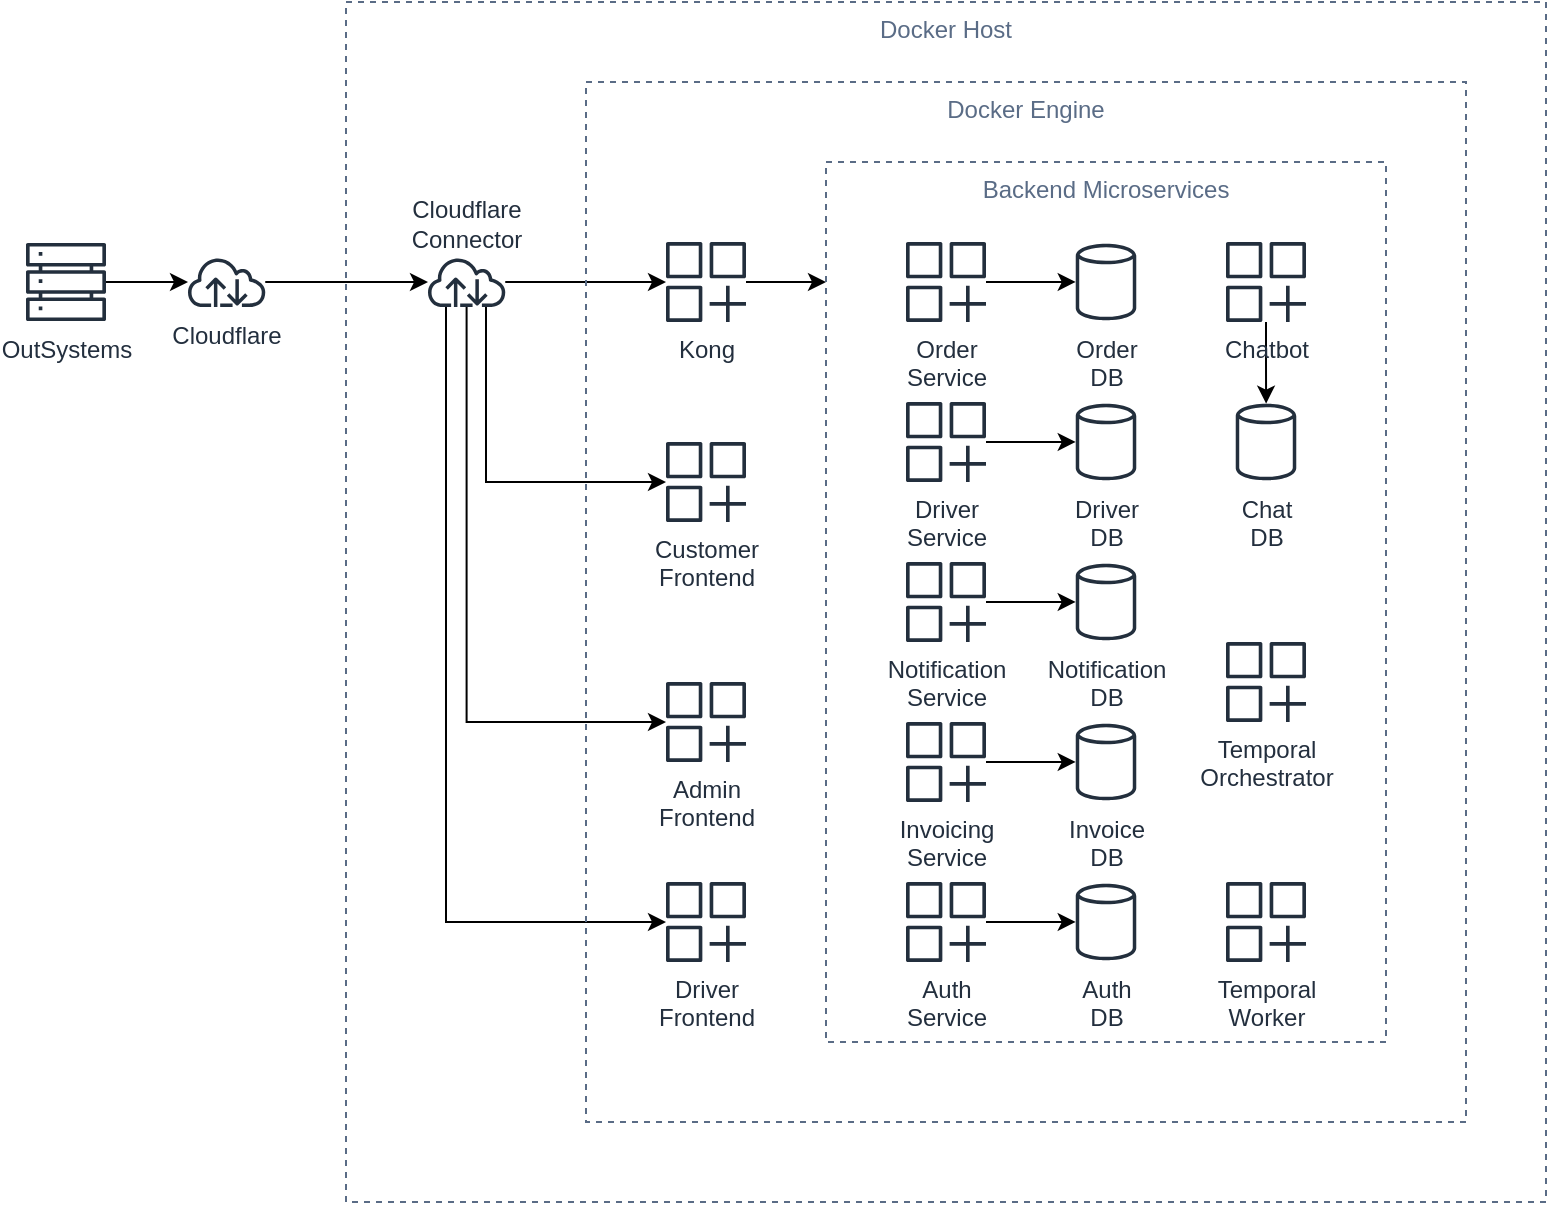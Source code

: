 <mxfile version="26.0.13">
  <diagram name="Page-1" id="uge8Uq6DLkfK-eYtB3qo">
    <mxGraphModel dx="1026" dy="684" grid="1" gridSize="10" guides="1" tooltips="1" connect="1" arrows="1" fold="1" page="1" pageScale="1" pageWidth="3300" pageHeight="4681" math="0" shadow="0">
      <root>
        <mxCell id="0" />
        <mxCell id="1" parent="0" />
        <mxCell id="JxBHjFyv43aqF_TuD2n9-13" style="edgeStyle=orthogonalEdgeStyle;rounded=0;orthogonalLoop=1;jettySize=auto;html=1;" edge="1" parent="1" source="JxBHjFyv43aqF_TuD2n9-1" target="JxBHjFyv43aqF_TuD2n9-3">
          <mxGeometry relative="1" as="geometry" />
        </mxCell>
        <mxCell id="JxBHjFyv43aqF_TuD2n9-1" value="OutSystems" style="sketch=0;outlineConnect=0;fontColor=#232F3E;gradientColor=none;fillColor=#232F3D;strokeColor=none;dashed=0;verticalLabelPosition=bottom;verticalAlign=top;align=center;html=1;fontSize=12;fontStyle=0;aspect=fixed;pointerEvents=1;shape=mxgraph.aws4.servers;" vertex="1" parent="1">
          <mxGeometry x="40" y="160" width="40" height="40" as="geometry" />
        </mxCell>
        <mxCell id="JxBHjFyv43aqF_TuD2n9-9" style="edgeStyle=orthogonalEdgeStyle;rounded=0;orthogonalLoop=1;jettySize=auto;html=1;" edge="1" parent="1" source="JxBHjFyv43aqF_TuD2n9-3" target="JxBHjFyv43aqF_TuD2n9-6">
          <mxGeometry relative="1" as="geometry" />
        </mxCell>
        <mxCell id="JxBHjFyv43aqF_TuD2n9-3" value="Cloudflare" style="sketch=0;outlineConnect=0;fontColor=#232F3E;gradientColor=none;fillColor=#232F3D;strokeColor=none;dashed=0;verticalLabelPosition=bottom;verticalAlign=top;align=center;html=1;fontSize=12;fontStyle=0;aspect=fixed;pointerEvents=1;shape=mxgraph.aws4.internet;" vertex="1" parent="1">
          <mxGeometry x="120" y="167.5" width="40.63" height="25" as="geometry" />
        </mxCell>
        <mxCell id="JxBHjFyv43aqF_TuD2n9-7" value="Docker Host" style="fillColor=none;strokeColor=#5A6C86;dashed=1;verticalAlign=top;fontStyle=0;fontColor=#5A6C86;whiteSpace=wrap;html=1;movable=0;resizable=0;rotatable=0;deletable=0;editable=0;locked=1;connectable=0;" vertex="1" parent="1">
          <mxGeometry x="200" y="40" width="600" height="600" as="geometry" />
        </mxCell>
        <mxCell id="JxBHjFyv43aqF_TuD2n9-12" style="edgeStyle=orthogonalEdgeStyle;rounded=0;orthogonalLoop=1;jettySize=auto;html=1;" edge="1" parent="1" source="JxBHjFyv43aqF_TuD2n9-6" target="JxBHjFyv43aqF_TuD2n9-11">
          <mxGeometry relative="1" as="geometry" />
        </mxCell>
        <mxCell id="JxBHjFyv43aqF_TuD2n9-70" style="edgeStyle=orthogonalEdgeStyle;rounded=0;orthogonalLoop=1;jettySize=auto;html=1;" edge="1" parent="1" source="JxBHjFyv43aqF_TuD2n9-6" target="JxBHjFyv43aqF_TuD2n9-67">
          <mxGeometry relative="1" as="geometry">
            <Array as="points">
              <mxPoint x="270" y="280" />
            </Array>
          </mxGeometry>
        </mxCell>
        <mxCell id="JxBHjFyv43aqF_TuD2n9-71" style="edgeStyle=orthogonalEdgeStyle;rounded=0;orthogonalLoop=1;jettySize=auto;html=1;" edge="1" parent="1" source="JxBHjFyv43aqF_TuD2n9-6" target="JxBHjFyv43aqF_TuD2n9-68">
          <mxGeometry relative="1" as="geometry">
            <Array as="points">
              <mxPoint x="260" y="400" />
            </Array>
          </mxGeometry>
        </mxCell>
        <mxCell id="JxBHjFyv43aqF_TuD2n9-72" style="edgeStyle=orthogonalEdgeStyle;rounded=0;orthogonalLoop=1;jettySize=auto;html=1;" edge="1" parent="1" source="JxBHjFyv43aqF_TuD2n9-6" target="JxBHjFyv43aqF_TuD2n9-69">
          <mxGeometry relative="1" as="geometry">
            <Array as="points">
              <mxPoint x="250" y="500" />
            </Array>
          </mxGeometry>
        </mxCell>
        <mxCell id="JxBHjFyv43aqF_TuD2n9-6" value="Cloudflare&lt;div&gt;Connector&lt;/div&gt;" style="sketch=0;outlineConnect=0;fontColor=#232F3E;gradientColor=none;fillColor=#232F3D;strokeColor=none;dashed=0;verticalLabelPosition=top;verticalAlign=bottom;align=center;html=1;fontSize=12;fontStyle=0;aspect=fixed;pointerEvents=1;shape=mxgraph.aws4.internet;labelPosition=center;" vertex="1" parent="1">
          <mxGeometry x="240" y="167.5" width="40.63" height="25" as="geometry" />
        </mxCell>
        <mxCell id="JxBHjFyv43aqF_TuD2n9-10" value="Docker Engine" style="fillColor=none;strokeColor=#5A6C86;dashed=1;verticalAlign=top;fontStyle=0;fontColor=#5A6C86;whiteSpace=wrap;html=1;movable=0;resizable=0;rotatable=0;deletable=0;editable=0;locked=1;connectable=0;" vertex="1" parent="1">
          <mxGeometry x="320" y="80" width="440" height="520" as="geometry" />
        </mxCell>
        <mxCell id="JxBHjFyv43aqF_TuD2n9-66" style="edgeStyle=orthogonalEdgeStyle;rounded=0;orthogonalLoop=1;jettySize=auto;html=1;" edge="1" parent="1" source="JxBHjFyv43aqF_TuD2n9-11">
          <mxGeometry relative="1" as="geometry">
            <mxPoint x="440" y="180" as="targetPoint" />
          </mxGeometry>
        </mxCell>
        <mxCell id="JxBHjFyv43aqF_TuD2n9-11" value="Kong" style="sketch=0;outlineConnect=0;fontColor=#232F3E;gradientColor=none;fillColor=#232F3D;strokeColor=none;dashed=0;verticalLabelPosition=bottom;verticalAlign=top;align=center;html=1;fontSize=12;fontStyle=0;aspect=fixed;pointerEvents=1;shape=mxgraph.aws4.generic_application;" vertex="1" parent="1">
          <mxGeometry x="360" y="160" width="40" height="40" as="geometry" />
        </mxCell>
        <mxCell id="JxBHjFyv43aqF_TuD2n9-45" value="Backend Microservices" style="fillColor=none;strokeColor=#5A6C86;dashed=1;verticalAlign=top;fontStyle=0;fontColor=#5A6C86;whiteSpace=wrap;html=1;movable=0;resizable=0;rotatable=0;deletable=0;editable=0;locked=1;connectable=0;" vertex="1" parent="1">
          <mxGeometry x="440" y="120" width="280" height="440" as="geometry" />
        </mxCell>
        <mxCell id="JxBHjFyv43aqF_TuD2n9-60" style="edgeStyle=orthogonalEdgeStyle;rounded=0;orthogonalLoop=1;jettySize=auto;html=1;" edge="1" parent="1" source="JxBHjFyv43aqF_TuD2n9-14" target="JxBHjFyv43aqF_TuD2n9-54">
          <mxGeometry relative="1" as="geometry" />
        </mxCell>
        <mxCell id="JxBHjFyv43aqF_TuD2n9-14" value="Order&lt;div&gt;Service&lt;/div&gt;" style="sketch=0;outlineConnect=0;fontColor=#232F3E;gradientColor=none;fillColor=#232F3D;strokeColor=none;dashed=0;verticalLabelPosition=bottom;verticalAlign=top;align=center;html=1;fontSize=12;fontStyle=0;aspect=fixed;pointerEvents=1;shape=mxgraph.aws4.generic_application;" vertex="1" parent="1">
          <mxGeometry x="480" y="160" width="40" height="40" as="geometry" />
        </mxCell>
        <mxCell id="JxBHjFyv43aqF_TuD2n9-59" style="edgeStyle=orthogonalEdgeStyle;rounded=0;orthogonalLoop=1;jettySize=auto;html=1;" edge="1" parent="1" source="JxBHjFyv43aqF_TuD2n9-16" target="JxBHjFyv43aqF_TuD2n9-55">
          <mxGeometry relative="1" as="geometry" />
        </mxCell>
        <mxCell id="JxBHjFyv43aqF_TuD2n9-16" value="Driver&lt;div&gt;Service&lt;/div&gt;" style="sketch=0;outlineConnect=0;fontColor=#232F3E;gradientColor=none;fillColor=#232F3D;strokeColor=none;dashed=0;verticalLabelPosition=bottom;verticalAlign=top;align=center;html=1;fontSize=12;fontStyle=0;aspect=fixed;pointerEvents=1;shape=mxgraph.aws4.generic_application;" vertex="1" parent="1">
          <mxGeometry x="480" y="240" width="40" height="40" as="geometry" />
        </mxCell>
        <mxCell id="JxBHjFyv43aqF_TuD2n9-52" style="edgeStyle=orthogonalEdgeStyle;rounded=0;orthogonalLoop=1;jettySize=auto;html=1;" edge="1" parent="1" source="JxBHjFyv43aqF_TuD2n9-17" target="JxBHjFyv43aqF_TuD2n9-51">
          <mxGeometry relative="1" as="geometry" />
        </mxCell>
        <mxCell id="JxBHjFyv43aqF_TuD2n9-17" value="Notification&lt;div&gt;Service&lt;/div&gt;" style="sketch=0;outlineConnect=0;fontColor=#232F3E;gradientColor=none;fillColor=#232F3D;strokeColor=none;dashed=0;verticalLabelPosition=bottom;verticalAlign=top;align=center;html=1;fontSize=12;fontStyle=0;aspect=fixed;pointerEvents=1;shape=mxgraph.aws4.generic_application;" vertex="1" parent="1">
          <mxGeometry x="480" y="320" width="40" height="40" as="geometry" />
        </mxCell>
        <mxCell id="JxBHjFyv43aqF_TuD2n9-53" style="edgeStyle=orthogonalEdgeStyle;rounded=0;orthogonalLoop=1;jettySize=auto;html=1;" edge="1" parent="1" source="JxBHjFyv43aqF_TuD2n9-18" target="JxBHjFyv43aqF_TuD2n9-50">
          <mxGeometry relative="1" as="geometry" />
        </mxCell>
        <mxCell id="JxBHjFyv43aqF_TuD2n9-18" value="Invoicing&lt;div&gt;Service&lt;/div&gt;" style="sketch=0;outlineConnect=0;fontColor=#232F3E;gradientColor=none;fillColor=#232F3D;strokeColor=none;dashed=0;verticalLabelPosition=bottom;verticalAlign=top;align=center;html=1;fontSize=12;fontStyle=0;aspect=fixed;pointerEvents=1;shape=mxgraph.aws4.generic_application;" vertex="1" parent="1">
          <mxGeometry x="480" y="400" width="40" height="40" as="geometry" />
        </mxCell>
        <mxCell id="JxBHjFyv43aqF_TuD2n9-42" style="edgeStyle=orthogonalEdgeStyle;rounded=0;orthogonalLoop=1;jettySize=auto;html=1;" edge="1" parent="1" target="JxBHjFyv43aqF_TuD2n9-41">
          <mxGeometry relative="1" as="geometry">
            <mxPoint x="460" y="160" as="sourcePoint" />
          </mxGeometry>
        </mxCell>
        <mxCell id="JxBHjFyv43aqF_TuD2n9-62" style="edgeStyle=orthogonalEdgeStyle;rounded=0;orthogonalLoop=1;jettySize=auto;html=1;" edge="1" parent="1" source="JxBHjFyv43aqF_TuD2n9-46" target="JxBHjFyv43aqF_TuD2n9-61">
          <mxGeometry relative="1" as="geometry" />
        </mxCell>
        <mxCell id="JxBHjFyv43aqF_TuD2n9-46" value="Chatbot" style="sketch=0;outlineConnect=0;fontColor=#232F3E;gradientColor=none;fillColor=#232F3D;strokeColor=none;dashed=0;verticalLabelPosition=bottom;verticalAlign=top;align=center;html=1;fontSize=12;fontStyle=0;aspect=fixed;pointerEvents=1;shape=mxgraph.aws4.generic_application;" vertex="1" parent="1">
          <mxGeometry x="640" y="160" width="40" height="40" as="geometry" />
        </mxCell>
        <mxCell id="JxBHjFyv43aqF_TuD2n9-49" style="edgeStyle=orthogonalEdgeStyle;rounded=0;orthogonalLoop=1;jettySize=auto;html=1;" edge="1" parent="1" source="JxBHjFyv43aqF_TuD2n9-47" target="JxBHjFyv43aqF_TuD2n9-48">
          <mxGeometry relative="1" as="geometry" />
        </mxCell>
        <mxCell id="JxBHjFyv43aqF_TuD2n9-47" value="Auth&lt;div&gt;Service&lt;/div&gt;" style="sketch=0;outlineConnect=0;fontColor=#232F3E;gradientColor=none;fillColor=#232F3D;strokeColor=none;dashed=0;verticalLabelPosition=bottom;verticalAlign=top;align=center;html=1;fontSize=12;fontStyle=0;aspect=fixed;pointerEvents=1;shape=mxgraph.aws4.generic_application;" vertex="1" parent="1">
          <mxGeometry x="480" y="480" width="40" height="40" as="geometry" />
        </mxCell>
        <mxCell id="JxBHjFyv43aqF_TuD2n9-48" value="Auth&lt;div&gt;DB&lt;/div&gt;" style="sketch=0;outlineConnect=0;fontColor=#232F3E;gradientColor=none;fillColor=#232F3D;strokeColor=none;dashed=0;verticalLabelPosition=bottom;verticalAlign=top;align=center;html=1;fontSize=12;fontStyle=0;aspect=fixed;pointerEvents=1;shape=mxgraph.aws4.generic_database;" vertex="1" parent="1">
          <mxGeometry x="564.87" y="480" width="30.26" height="40" as="geometry" />
        </mxCell>
        <mxCell id="JxBHjFyv43aqF_TuD2n9-50" value="Invoice&lt;div&gt;DB&lt;/div&gt;" style="sketch=0;outlineConnect=0;fontColor=#232F3E;gradientColor=none;fillColor=#232F3D;strokeColor=none;dashed=0;verticalLabelPosition=bottom;verticalAlign=top;align=center;html=1;fontSize=12;fontStyle=0;aspect=fixed;pointerEvents=1;shape=mxgraph.aws4.generic_database;" vertex="1" parent="1">
          <mxGeometry x="564.87" y="400" width="30.26" height="40" as="geometry" />
        </mxCell>
        <mxCell id="JxBHjFyv43aqF_TuD2n9-51" value="Notification&lt;div&gt;DB&lt;/div&gt;" style="sketch=0;outlineConnect=0;fontColor=#232F3E;gradientColor=none;fillColor=#232F3D;strokeColor=none;dashed=0;verticalLabelPosition=bottom;verticalAlign=top;align=center;html=1;fontSize=12;fontStyle=0;aspect=fixed;pointerEvents=1;shape=mxgraph.aws4.generic_database;" vertex="1" parent="1">
          <mxGeometry x="564.87" y="320" width="30.26" height="40" as="geometry" />
        </mxCell>
        <mxCell id="JxBHjFyv43aqF_TuD2n9-54" value="Order&lt;div&gt;DB&lt;/div&gt;" style="sketch=0;outlineConnect=0;fontColor=#232F3E;gradientColor=none;fillColor=#232F3D;strokeColor=none;dashed=0;verticalLabelPosition=bottom;verticalAlign=top;align=center;html=1;fontSize=12;fontStyle=0;aspect=fixed;pointerEvents=1;shape=mxgraph.aws4.generic_database;" vertex="1" parent="1">
          <mxGeometry x="564.87" y="160" width="30.26" height="40" as="geometry" />
        </mxCell>
        <mxCell id="JxBHjFyv43aqF_TuD2n9-55" value="Driver&lt;div&gt;DB&lt;/div&gt;" style="sketch=0;outlineConnect=0;fontColor=#232F3E;gradientColor=none;fillColor=#232F3D;strokeColor=none;dashed=0;verticalLabelPosition=bottom;verticalAlign=top;align=center;html=1;fontSize=12;fontStyle=0;aspect=fixed;pointerEvents=1;shape=mxgraph.aws4.generic_database;" vertex="1" parent="1">
          <mxGeometry x="564.87" y="240" width="30.26" height="40" as="geometry" />
        </mxCell>
        <mxCell id="JxBHjFyv43aqF_TuD2n9-61" value="Chat&lt;div&gt;DB&lt;/div&gt;" style="sketch=0;outlineConnect=0;fontColor=#232F3E;gradientColor=none;fillColor=#232F3D;strokeColor=none;dashed=0;verticalLabelPosition=bottom;verticalAlign=top;align=center;html=1;fontSize=12;fontStyle=0;aspect=fixed;pointerEvents=1;shape=mxgraph.aws4.generic_database;" vertex="1" parent="1">
          <mxGeometry x="644.87" y="240" width="30.26" height="40" as="geometry" />
        </mxCell>
        <mxCell id="JxBHjFyv43aqF_TuD2n9-63" value="Temporal&lt;div&gt;Orchestrator&lt;/div&gt;" style="sketch=0;outlineConnect=0;fontColor=#232F3E;gradientColor=none;fillColor=#232F3D;strokeColor=none;dashed=0;verticalLabelPosition=bottom;verticalAlign=top;align=center;html=1;fontSize=12;fontStyle=0;aspect=fixed;pointerEvents=1;shape=mxgraph.aws4.generic_application;" vertex="1" parent="1">
          <mxGeometry x="640" y="360" width="40" height="40" as="geometry" />
        </mxCell>
        <mxCell id="JxBHjFyv43aqF_TuD2n9-64" value="Temporal&lt;div&gt;Worker&lt;/div&gt;" style="sketch=0;outlineConnect=0;fontColor=#232F3E;gradientColor=none;fillColor=#232F3D;strokeColor=none;dashed=0;verticalLabelPosition=bottom;verticalAlign=top;align=center;html=1;fontSize=12;fontStyle=0;aspect=fixed;pointerEvents=1;shape=mxgraph.aws4.generic_application;" vertex="1" parent="1">
          <mxGeometry x="640" y="480" width="40" height="40" as="geometry" />
        </mxCell>
        <mxCell id="JxBHjFyv43aqF_TuD2n9-67" value="Customer&lt;br&gt;Frontend" style="sketch=0;outlineConnect=0;fontColor=#232F3E;gradientColor=none;fillColor=#232F3D;strokeColor=none;dashed=0;verticalLabelPosition=bottom;verticalAlign=top;align=center;html=1;fontSize=12;fontStyle=0;aspect=fixed;pointerEvents=1;shape=mxgraph.aws4.generic_application;" vertex="1" parent="1">
          <mxGeometry x="360" y="260" width="40" height="40" as="geometry" />
        </mxCell>
        <mxCell id="JxBHjFyv43aqF_TuD2n9-68" value="Admin&lt;div&gt;Frontend&lt;/div&gt;" style="sketch=0;outlineConnect=0;fontColor=#232F3E;gradientColor=none;fillColor=#232F3D;strokeColor=none;dashed=0;verticalLabelPosition=bottom;verticalAlign=top;align=center;html=1;fontSize=12;fontStyle=0;aspect=fixed;pointerEvents=1;shape=mxgraph.aws4.generic_application;" vertex="1" parent="1">
          <mxGeometry x="360" y="380" width="40" height="40" as="geometry" />
        </mxCell>
        <mxCell id="JxBHjFyv43aqF_TuD2n9-69" value="Driver&lt;div&gt;Frontend&lt;/div&gt;" style="sketch=0;outlineConnect=0;fontColor=#232F3E;gradientColor=none;fillColor=#232F3D;strokeColor=none;dashed=0;verticalLabelPosition=bottom;verticalAlign=top;align=center;html=1;fontSize=12;fontStyle=0;aspect=fixed;pointerEvents=1;shape=mxgraph.aws4.generic_application;" vertex="1" parent="1">
          <mxGeometry x="360" y="480" width="40" height="40" as="geometry" />
        </mxCell>
      </root>
    </mxGraphModel>
  </diagram>
</mxfile>
